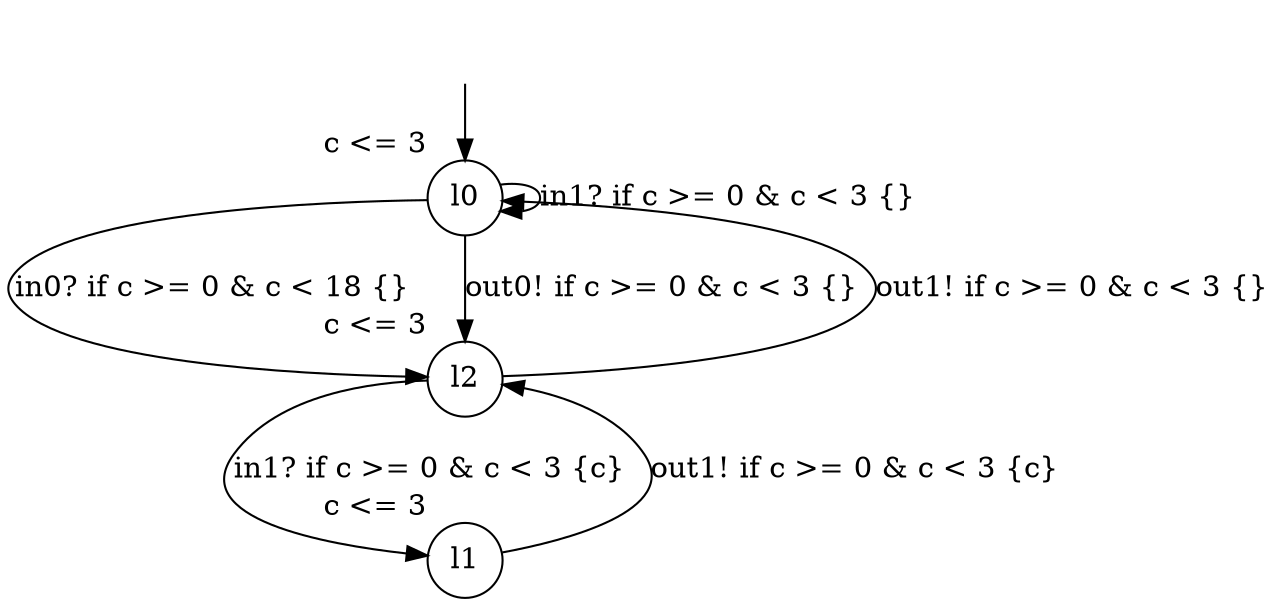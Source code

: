digraph g {
__start0 [label="" shape="none"];
l0 [shape="circle" margin=0 label="l0", xlabel="c <= 3"];
l1 [shape="circle" margin=0 label="l1", xlabel="c <= 3"];
l2 [shape="circle" margin=0 label="l2", xlabel="c <= 3"];
l0 -> l2 [label="in0? if c >= 0 & c < 18 {} "];
l0 -> l0 [label="in1? if c >= 0 & c < 3 {} "];
l0 -> l2 [label="out0! if c >= 0 & c < 3 {} "];
l1 -> l2 [label="out1! if c >= 0 & c < 3 {c} "];
l2 -> l1 [label="in1? if c >= 0 & c < 3 {c} "];
l2 -> l0 [label="out1! if c >= 0 & c < 3 {} "];
__start0 -> l0;
}
